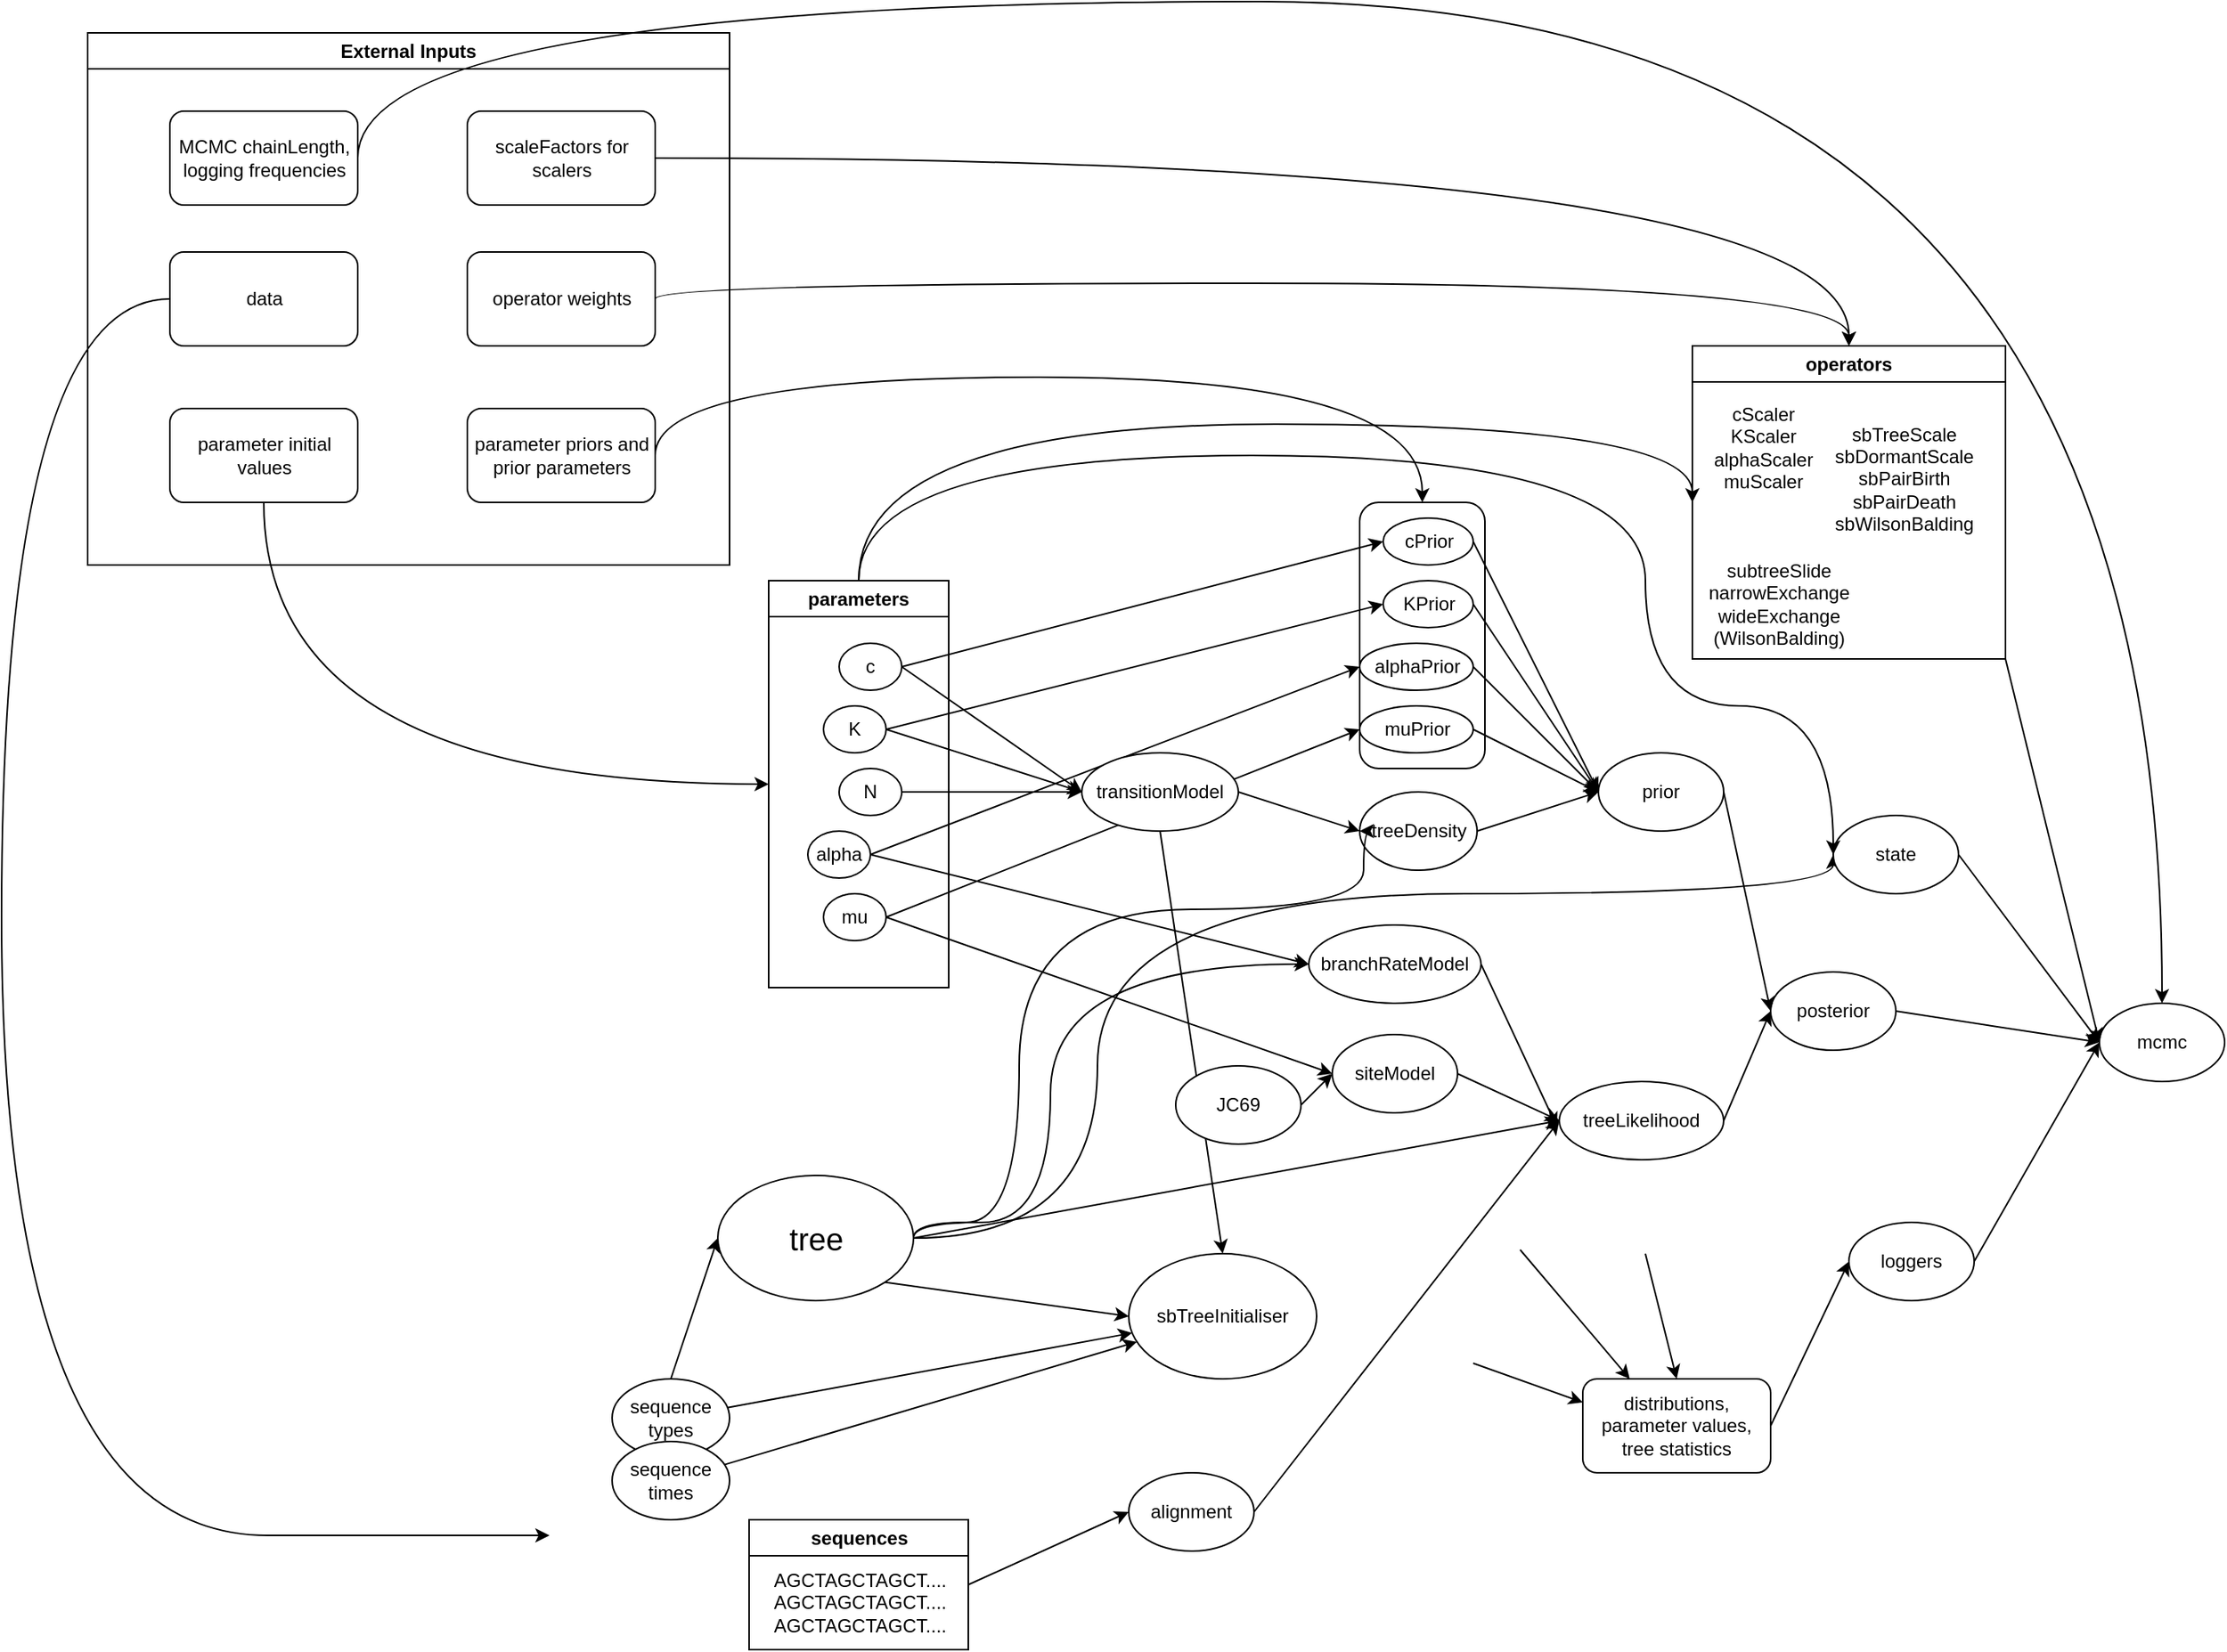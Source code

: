 <mxfile version="24.3.1" type="device">
  <diagram id="R2lEEEUBdFMjLlhIrx00" name="Page-1">
    <mxGraphModel dx="2530" dy="986" grid="1" gridSize="10" guides="1" tooltips="1" connect="1" arrows="1" fold="1" page="1" pageScale="1" pageWidth="850" pageHeight="1100" math="0" shadow="0" extFonts="Permanent Marker^https://fonts.googleapis.com/css?family=Permanent+Marker">
      <root>
        <mxCell id="0" />
        <mxCell id="1" parent="0" />
        <mxCell id="5Jw4eS8SUsvooxoYUkiR-97" value="" style="rounded=1;whiteSpace=wrap;html=1;" vertex="1" parent="1">
          <mxGeometry x="207.5" y="340" width="80" height="170" as="geometry" />
        </mxCell>
        <mxCell id="5Jw4eS8SUsvooxoYUkiR-75" style="edgeStyle=none;rounded=0;orthogonalLoop=1;jettySize=auto;html=1;exitX=0.5;exitY=1;exitDx=0;exitDy=0;entryX=0.5;entryY=0;entryDx=0;entryDy=0;" edge="1" parent="1" source="5Jw4eS8SUsvooxoYUkiR-14" target="5Jw4eS8SUsvooxoYUkiR-74">
          <mxGeometry relative="1" as="geometry" />
        </mxCell>
        <mxCell id="pYI6tK5hPcikcJURv3Pi-1" value="mcmc" style="ellipse;whiteSpace=wrap;html=1;" parent="1" vertex="1">
          <mxGeometry x="680" y="660" width="80" height="50" as="geometry" />
        </mxCell>
        <mxCell id="pYI6tK5hPcikcJURv3Pi-4" style="edgeStyle=none;rounded=0;orthogonalLoop=1;jettySize=auto;html=1;exitX=1;exitY=0.5;exitDx=0;exitDy=0;entryX=0;entryY=0.5;entryDx=0;entryDy=0;" parent="1" source="pYI6tK5hPcikcJURv3Pi-2" target="pYI6tK5hPcikcJURv3Pi-1" edge="1">
          <mxGeometry relative="1" as="geometry" />
        </mxCell>
        <mxCell id="pYI6tK5hPcikcJURv3Pi-2" value="posterior" style="ellipse;whiteSpace=wrap;html=1;" parent="1" vertex="1">
          <mxGeometry x="470" y="640" width="80" height="50" as="geometry" />
        </mxCell>
        <mxCell id="pYI6tK5hPcikcJURv3Pi-19" style="edgeStyle=none;rounded=0;orthogonalLoop=1;jettySize=auto;html=1;exitX=1;exitY=0.5;exitDx=0;exitDy=0;entryX=0;entryY=0.5;entryDx=0;entryDy=0;" parent="1" source="pYI6tK5hPcikcJURv3Pi-5" target="pYI6tK5hPcikcJURv3Pi-2" edge="1">
          <mxGeometry relative="1" as="geometry" />
        </mxCell>
        <mxCell id="pYI6tK5hPcikcJURv3Pi-5" value="treeLikelihood" style="ellipse;whiteSpace=wrap;html=1;" parent="1" vertex="1">
          <mxGeometry x="335" y="710" width="105" height="50" as="geometry" />
        </mxCell>
        <mxCell id="pYI6tK5hPcikcJURv3Pi-21" style="edgeStyle=none;rounded=0;orthogonalLoop=1;jettySize=auto;html=1;exitX=1;exitY=0.5;exitDx=0;exitDy=0;entryX=0;entryY=0.5;entryDx=0;entryDy=0;" parent="1" source="pYI6tK5hPcikcJURv3Pi-6" target="pYI6tK5hPcikcJURv3Pi-2" edge="1">
          <mxGeometry relative="1" as="geometry" />
        </mxCell>
        <mxCell id="pYI6tK5hPcikcJURv3Pi-6" value="prior" style="ellipse;whiteSpace=wrap;html=1;" parent="1" vertex="1">
          <mxGeometry x="360" y="500" width="80" height="50" as="geometry" />
        </mxCell>
        <mxCell id="pYI6tK5hPcikcJURv3Pi-14" style="rounded=0;orthogonalLoop=1;jettySize=auto;html=1;exitX=1;exitY=0.5;exitDx=0;exitDy=0;entryX=0;entryY=0.5;entryDx=0;entryDy=0;" parent="1" source="pYI6tK5hPcikcJURv3Pi-7" target="pYI6tK5hPcikcJURv3Pi-5" edge="1">
          <mxGeometry relative="1" as="geometry">
            <mxPoint x="330" y="700" as="targetPoint" />
          </mxGeometry>
        </mxCell>
        <mxCell id="5Jw4eS8SUsvooxoYUkiR-68" style="edgeStyle=orthogonalEdgeStyle;curved=1;rounded=0;orthogonalLoop=1;jettySize=auto;html=1;exitX=1;exitY=0.5;exitDx=0;exitDy=0;entryX=0;entryY=0.5;entryDx=0;entryDy=0;" edge="1" parent="1" source="pYI6tK5hPcikcJURv3Pi-7" target="pYI6tK5hPcikcJURv3Pi-33">
          <mxGeometry relative="1" as="geometry">
            <Array as="points">
              <mxPoint x="-77" y="800" />
              <mxPoint x="10" y="800" />
              <mxPoint x="10" y="635" />
            </Array>
          </mxGeometry>
        </mxCell>
        <mxCell id="5Jw4eS8SUsvooxoYUkiR-76" style="edgeStyle=none;rounded=0;orthogonalLoop=1;jettySize=auto;html=1;exitX=1;exitY=1;exitDx=0;exitDy=0;entryX=0;entryY=0.5;entryDx=0;entryDy=0;" edge="1" parent="1" source="pYI6tK5hPcikcJURv3Pi-7" target="5Jw4eS8SUsvooxoYUkiR-74">
          <mxGeometry relative="1" as="geometry" />
        </mxCell>
        <mxCell id="5Jw4eS8SUsvooxoYUkiR-82" style="edgeStyle=orthogonalEdgeStyle;curved=1;rounded=0;orthogonalLoop=1;jettySize=auto;html=1;exitX=1;exitY=0.5;exitDx=0;exitDy=0;entryX=0;entryY=0.5;entryDx=0;entryDy=0;" edge="1" parent="1" source="pYI6tK5hPcikcJURv3Pi-7" target="pYI6tK5hPcikcJURv3Pi-22">
          <mxGeometry relative="1" as="geometry">
            <Array as="points">
              <mxPoint x="40" y="810" />
              <mxPoint x="40" y="590" />
              <mxPoint x="510" y="590" />
            </Array>
          </mxGeometry>
        </mxCell>
        <mxCell id="pYI6tK5hPcikcJURv3Pi-7" value="&lt;font style=&quot;font-size: 20px;&quot;&gt;tree&lt;/font&gt;" style="ellipse;whiteSpace=wrap;html=1;" parent="1" vertex="1">
          <mxGeometry x="-202.5" y="770" width="125" height="80" as="geometry" />
        </mxCell>
        <mxCell id="pYI6tK5hPcikcJURv3Pi-13" style="edgeStyle=none;rounded=0;orthogonalLoop=1;jettySize=auto;html=1;exitX=1;exitY=0.5;exitDx=0;exitDy=0;entryX=0;entryY=0.5;entryDx=0;entryDy=0;" parent="1" source="pYI6tK5hPcikcJURv3Pi-8" target="pYI6tK5hPcikcJURv3Pi-5" edge="1">
          <mxGeometry relative="1" as="geometry">
            <mxPoint x="270" y="740" as="targetPoint" />
          </mxGeometry>
        </mxCell>
        <mxCell id="pYI6tK5hPcikcJURv3Pi-8" value="alignment" style="ellipse;whiteSpace=wrap;html=1;" parent="1" vertex="1">
          <mxGeometry x="60" y="960" width="80" height="50" as="geometry" />
        </mxCell>
        <mxCell id="pYI6tK5hPcikcJURv3Pi-17" style="edgeStyle=none;rounded=0;orthogonalLoop=1;jettySize=auto;html=1;exitX=1;exitY=0.5;exitDx=0;exitDy=0;entryX=0;entryY=0.5;entryDx=0;entryDy=0;" parent="1" source="pYI6tK5hPcikcJURv3Pi-11" target="pYI6tK5hPcikcJURv3Pi-5" edge="1">
          <mxGeometry relative="1" as="geometry" />
        </mxCell>
        <mxCell id="pYI6tK5hPcikcJURv3Pi-11" value="siteModel" style="ellipse;whiteSpace=wrap;html=1;" parent="1" vertex="1">
          <mxGeometry x="190" y="680" width="80" height="50" as="geometry" />
        </mxCell>
        <mxCell id="pYI6tK5hPcikcJURv3Pi-15" style="edgeStyle=none;rounded=0;orthogonalLoop=1;jettySize=auto;html=1;exitX=1;exitY=0.5;exitDx=0;exitDy=0;entryX=0;entryY=0.5;entryDx=0;entryDy=0;" parent="1" source="pYI6tK5hPcikcJURv3Pi-12" target="pYI6tK5hPcikcJURv3Pi-11" edge="1">
          <mxGeometry relative="1" as="geometry" />
        </mxCell>
        <mxCell id="pYI6tK5hPcikcJURv3Pi-12" value="JC69" style="ellipse;whiteSpace=wrap;html=1;" parent="1" vertex="1">
          <mxGeometry x="90" y="700" width="80" height="50" as="geometry" />
        </mxCell>
        <mxCell id="pYI6tK5hPcikcJURv3Pi-29" style="edgeStyle=none;rounded=0;orthogonalLoop=1;jettySize=auto;html=1;exitX=1;exitY=0.5;exitDx=0;exitDy=0;entryX=0;entryY=0.5;entryDx=0;entryDy=0;" parent="1" source="pYI6tK5hPcikcJURv3Pi-22" target="pYI6tK5hPcikcJURv3Pi-1" edge="1">
          <mxGeometry relative="1" as="geometry" />
        </mxCell>
        <mxCell id="pYI6tK5hPcikcJURv3Pi-22" value="state" style="ellipse;whiteSpace=wrap;html=1;" parent="1" vertex="1">
          <mxGeometry x="510" y="540" width="80" height="50" as="geometry" />
        </mxCell>
        <mxCell id="pYI6tK5hPcikcJURv3Pi-28" style="edgeStyle=none;rounded=0;orthogonalLoop=1;jettySize=auto;html=1;exitX=1;exitY=0.5;exitDx=0;exitDy=0;entryX=0;entryY=0.5;entryDx=0;entryDy=0;" parent="1" source="pYI6tK5hPcikcJURv3Pi-24" target="pYI6tK5hPcikcJURv3Pi-1" edge="1">
          <mxGeometry relative="1" as="geometry" />
        </mxCell>
        <mxCell id="pYI6tK5hPcikcJURv3Pi-24" value="loggers" style="ellipse;whiteSpace=wrap;html=1;" parent="1" vertex="1">
          <mxGeometry x="520" y="800" width="80" height="50" as="geometry" />
        </mxCell>
        <mxCell id="pYI6tK5hPcikcJURv3Pi-33" value="&lt;span style=&quot;background-color: initial;&quot;&gt;branchRateModel&lt;/span&gt;" style="ellipse;whiteSpace=wrap;html=1;" parent="1" vertex="1">
          <mxGeometry x="175" y="610" width="110" height="50" as="geometry" />
        </mxCell>
        <mxCell id="5Jw4eS8SUsvooxoYUkiR-7" style="edgeStyle=none;rounded=0;orthogonalLoop=1;jettySize=auto;html=1;exitX=1;exitY=0.5;exitDx=0;exitDy=0;entryX=0;entryY=0.5;entryDx=0;entryDy=0;" edge="1" parent="1" source="5Jw4eS8SUsvooxoYUkiR-11" target="pYI6tK5hPcikcJURv3Pi-33">
          <mxGeometry relative="1" as="geometry">
            <mxPoint x="60" y="585" as="sourcePoint" />
          </mxGeometry>
        </mxCell>
        <mxCell id="5Jw4eS8SUsvooxoYUkiR-8" style="edgeStyle=none;rounded=0;orthogonalLoop=1;jettySize=auto;html=1;exitX=1;exitY=0.5;exitDx=0;exitDy=0;entryX=-0.014;entryY=0.58;entryDx=0;entryDy=0;entryPerimeter=0;" edge="1" parent="1" source="pYI6tK5hPcikcJURv3Pi-33" target="pYI6tK5hPcikcJURv3Pi-5">
          <mxGeometry relative="1" as="geometry" />
        </mxCell>
        <mxCell id="5Jw4eS8SUsvooxoYUkiR-12" style="edgeStyle=none;rounded=0;orthogonalLoop=1;jettySize=auto;html=1;exitX=1;exitY=0.5;exitDx=0;exitDy=0;entryX=0;entryY=0.5;entryDx=0;entryDy=0;" edge="1" parent="1" source="5Jw4eS8SUsvooxoYUkiR-10" target="pYI6tK5hPcikcJURv3Pi-11">
          <mxGeometry relative="1" as="geometry" />
        </mxCell>
        <mxCell id="5Jw4eS8SUsvooxoYUkiR-39" style="edgeStyle=none;rounded=0;orthogonalLoop=1;jettySize=auto;html=1;exitX=1;exitY=0.5;exitDx=0;exitDy=0;entryX=0;entryY=0.5;entryDx=0;entryDy=0;" edge="1" parent="1" source="5Jw4eS8SUsvooxoYUkiR-11" target="5Jw4eS8SUsvooxoYUkiR-28">
          <mxGeometry relative="1" as="geometry" />
        </mxCell>
        <mxCell id="5Jw4eS8SUsvooxoYUkiR-15" style="edgeStyle=none;rounded=0;orthogonalLoop=1;jettySize=auto;html=1;exitX=1;exitY=0.5;exitDx=0;exitDy=0;entryX=0;entryY=0.5;entryDx=0;entryDy=0;" edge="1" parent="1" source="5Jw4eS8SUsvooxoYUkiR-13" target="pYI6tK5hPcikcJURv3Pi-6">
          <mxGeometry relative="1" as="geometry" />
        </mxCell>
        <mxCell id="5Jw4eS8SUsvooxoYUkiR-13" value="treeDensity" style="ellipse;whiteSpace=wrap;html=1;" vertex="1" parent="1">
          <mxGeometry x="207.5" y="525" width="75" height="50" as="geometry" />
        </mxCell>
        <mxCell id="5Jw4eS8SUsvooxoYUkiR-17" style="edgeStyle=none;rounded=0;orthogonalLoop=1;jettySize=auto;html=1;exitX=1;exitY=0.5;exitDx=0;exitDy=0;entryX=0;entryY=0.5;entryDx=0;entryDy=0;" edge="1" parent="1" source="5Jw4eS8SUsvooxoYUkiR-14" target="5Jw4eS8SUsvooxoYUkiR-13">
          <mxGeometry relative="1" as="geometry" />
        </mxCell>
        <mxCell id="5Jw4eS8SUsvooxoYUkiR-21" style="edgeStyle=none;rounded=0;orthogonalLoop=1;jettySize=auto;html=1;exitX=1;exitY=0.5;exitDx=0;exitDy=0;entryX=0;entryY=0.5;entryDx=0;entryDy=0;" edge="1" parent="1" source="5Jw4eS8SUsvooxoYUkiR-18" target="5Jw4eS8SUsvooxoYUkiR-14">
          <mxGeometry relative="1" as="geometry" />
        </mxCell>
        <mxCell id="5Jw4eS8SUsvooxoYUkiR-36" style="edgeStyle=none;rounded=0;orthogonalLoop=1;jettySize=auto;html=1;exitX=1;exitY=0.5;exitDx=0;exitDy=0;entryX=0;entryY=0.5;entryDx=0;entryDy=0;" edge="1" parent="1" source="5Jw4eS8SUsvooxoYUkiR-18" target="5Jw4eS8SUsvooxoYUkiR-25">
          <mxGeometry relative="1" as="geometry" />
        </mxCell>
        <mxCell id="5Jw4eS8SUsvooxoYUkiR-18" value="c" style="ellipse;whiteSpace=wrap;html=1;" vertex="1" parent="1">
          <mxGeometry x="-125" y="430" width="40" height="30" as="geometry" />
        </mxCell>
        <mxCell id="5Jw4eS8SUsvooxoYUkiR-22" style="edgeStyle=none;rounded=0;orthogonalLoop=1;jettySize=auto;html=1;exitX=1;exitY=0.5;exitDx=0;exitDy=0;entryX=0;entryY=0.5;entryDx=0;entryDy=0;" edge="1" parent="1" source="5Jw4eS8SUsvooxoYUkiR-19" target="5Jw4eS8SUsvooxoYUkiR-14">
          <mxGeometry relative="1" as="geometry" />
        </mxCell>
        <mxCell id="5Jw4eS8SUsvooxoYUkiR-37" style="edgeStyle=none;rounded=0;orthogonalLoop=1;jettySize=auto;html=1;exitX=1;exitY=0.5;exitDx=0;exitDy=0;entryX=0;entryY=0.5;entryDx=0;entryDy=0;" edge="1" parent="1" source="5Jw4eS8SUsvooxoYUkiR-19" target="5Jw4eS8SUsvooxoYUkiR-26">
          <mxGeometry relative="1" as="geometry" />
        </mxCell>
        <mxCell id="5Jw4eS8SUsvooxoYUkiR-19" value="K" style="ellipse;whiteSpace=wrap;html=1;" vertex="1" parent="1">
          <mxGeometry x="-135" y="470" width="40" height="30" as="geometry" />
        </mxCell>
        <mxCell id="5Jw4eS8SUsvooxoYUkiR-23" style="edgeStyle=none;rounded=0;orthogonalLoop=1;jettySize=auto;html=1;exitX=1;exitY=0.5;exitDx=0;exitDy=0;entryX=0;entryY=0.5;entryDx=0;entryDy=0;" edge="1" parent="1" source="5Jw4eS8SUsvooxoYUkiR-20" target="5Jw4eS8SUsvooxoYUkiR-14">
          <mxGeometry relative="1" as="geometry" />
        </mxCell>
        <mxCell id="5Jw4eS8SUsvooxoYUkiR-20" value="N" style="ellipse;whiteSpace=wrap;html=1;" vertex="1" parent="1">
          <mxGeometry x="-125" y="510" width="40" height="30" as="geometry" />
        </mxCell>
        <mxCell id="5Jw4eS8SUsvooxoYUkiR-35" style="edgeStyle=none;rounded=0;orthogonalLoop=1;jettySize=auto;html=1;exitX=1;exitY=0.5;exitDx=0;exitDy=0;entryX=0;entryY=0.5;entryDx=0;entryDy=0;" edge="1" parent="1" source="5Jw4eS8SUsvooxoYUkiR-25" target="pYI6tK5hPcikcJURv3Pi-6">
          <mxGeometry relative="1" as="geometry" />
        </mxCell>
        <mxCell id="5Jw4eS8SUsvooxoYUkiR-25" value="cPrior" style="ellipse;whiteSpace=wrap;html=1;" vertex="1" parent="1">
          <mxGeometry x="222.5" y="350" width="57.5" height="30" as="geometry" />
        </mxCell>
        <mxCell id="5Jw4eS8SUsvooxoYUkiR-34" style="edgeStyle=none;rounded=0;orthogonalLoop=1;jettySize=auto;html=1;exitX=1;exitY=0.5;exitDx=0;exitDy=0;entryX=0;entryY=0.5;entryDx=0;entryDy=0;" edge="1" parent="1" source="5Jw4eS8SUsvooxoYUkiR-26" target="pYI6tK5hPcikcJURv3Pi-6">
          <mxGeometry relative="1" as="geometry" />
        </mxCell>
        <mxCell id="5Jw4eS8SUsvooxoYUkiR-26" value="KPrior" style="ellipse;whiteSpace=wrap;html=1;" vertex="1" parent="1">
          <mxGeometry x="222.5" y="390" width="57.5" height="30" as="geometry" />
        </mxCell>
        <mxCell id="5Jw4eS8SUsvooxoYUkiR-33" style="edgeStyle=none;rounded=0;orthogonalLoop=1;jettySize=auto;html=1;exitX=1;exitY=0.5;exitDx=0;exitDy=0;entryX=0;entryY=0.5;entryDx=0;entryDy=0;" edge="1" parent="1" source="5Jw4eS8SUsvooxoYUkiR-28" target="pYI6tK5hPcikcJURv3Pi-6">
          <mxGeometry relative="1" as="geometry" />
        </mxCell>
        <mxCell id="5Jw4eS8SUsvooxoYUkiR-28" value="alphaPrior" style="ellipse;whiteSpace=wrap;html=1;" vertex="1" parent="1">
          <mxGeometry x="207.5" y="430" width="72.5" height="30" as="geometry" />
        </mxCell>
        <mxCell id="5Jw4eS8SUsvooxoYUkiR-31" style="edgeStyle=none;rounded=0;orthogonalLoop=1;jettySize=auto;html=1;exitX=1;exitY=0.5;exitDx=0;exitDy=0;entryX=0;entryY=0.5;entryDx=0;entryDy=0;" edge="1" parent="1" source="5Jw4eS8SUsvooxoYUkiR-29" target="pYI6tK5hPcikcJURv3Pi-6">
          <mxGeometry relative="1" as="geometry" />
        </mxCell>
        <mxCell id="5Jw4eS8SUsvooxoYUkiR-29" value="muPrior" style="ellipse;whiteSpace=wrap;html=1;" vertex="1" parent="1">
          <mxGeometry x="207.5" y="470" width="72.5" height="30" as="geometry" />
        </mxCell>
        <mxCell id="5Jw4eS8SUsvooxoYUkiR-83" style="edgeStyle=orthogonalEdgeStyle;curved=1;rounded=0;orthogonalLoop=1;jettySize=auto;html=1;exitX=0.5;exitY=0;exitDx=0;exitDy=0;entryX=0;entryY=0.5;entryDx=0;entryDy=0;" edge="1" parent="1" source="5Jw4eS8SUsvooxoYUkiR-44" target="pYI6tK5hPcikcJURv3Pi-22">
          <mxGeometry relative="1" as="geometry">
            <Array as="points">
              <mxPoint x="-113" y="310" />
              <mxPoint x="390" y="310" />
              <mxPoint x="390" y="470" />
              <mxPoint x="510" y="470" />
            </Array>
          </mxGeometry>
        </mxCell>
        <mxCell id="5Jw4eS8SUsvooxoYUkiR-84" style="edgeStyle=orthogonalEdgeStyle;curved=1;rounded=0;orthogonalLoop=1;jettySize=auto;html=1;exitX=0.5;exitY=0;exitDx=0;exitDy=0;entryX=0;entryY=0.5;entryDx=0;entryDy=0;" edge="1" parent="1" source="5Jw4eS8SUsvooxoYUkiR-44" target="5Jw4eS8SUsvooxoYUkiR-49">
          <mxGeometry relative="1" as="geometry">
            <Array as="points">
              <mxPoint x="-112" y="290" />
              <mxPoint x="420" y="290" />
            </Array>
          </mxGeometry>
        </mxCell>
        <mxCell id="5Jw4eS8SUsvooxoYUkiR-44" value="parameters" style="swimlane;whiteSpace=wrap;html=1;" vertex="1" parent="1">
          <mxGeometry x="-170" y="390" width="115" height="260" as="geometry" />
        </mxCell>
        <mxCell id="5Jw4eS8SUsvooxoYUkiR-10" value="mu" style="ellipse;whiteSpace=wrap;html=1;" vertex="1" parent="5Jw4eS8SUsvooxoYUkiR-44">
          <mxGeometry x="35" y="200" width="40" height="30" as="geometry" />
        </mxCell>
        <mxCell id="5Jw4eS8SUsvooxoYUkiR-11" value="alpha" style="ellipse;whiteSpace=wrap;html=1;" vertex="1" parent="5Jw4eS8SUsvooxoYUkiR-44">
          <mxGeometry x="25" y="160" width="40" height="30" as="geometry" />
        </mxCell>
        <mxCell id="5Jw4eS8SUsvooxoYUkiR-61" style="edgeStyle=none;rounded=0;orthogonalLoop=1;jettySize=auto;html=1;exitX=1;exitY=1;exitDx=0;exitDy=0;entryX=0;entryY=0.5;entryDx=0;entryDy=0;" edge="1" parent="1" source="5Jw4eS8SUsvooxoYUkiR-49" target="pYI6tK5hPcikcJURv3Pi-1">
          <mxGeometry relative="1" as="geometry" />
        </mxCell>
        <mxCell id="5Jw4eS8SUsvooxoYUkiR-49" value="operators" style="swimlane;whiteSpace=wrap;html=1;" vertex="1" parent="1">
          <mxGeometry x="420" y="240" width="200" height="200" as="geometry" />
        </mxCell>
        <mxCell id="5Jw4eS8SUsvooxoYUkiR-50" value="cScaler&lt;div&gt;KScaler&lt;/div&gt;&lt;div&gt;alphaScaler&lt;/div&gt;&lt;div&gt;muScaler&lt;/div&gt;" style="text;html=1;align=center;verticalAlign=middle;resizable=0;points=[];autosize=1;strokeColor=none;fillColor=none;" vertex="1" parent="5Jw4eS8SUsvooxoYUkiR-49">
          <mxGeometry y="30" width="90" height="70" as="geometry" />
        </mxCell>
        <mxCell id="5Jw4eS8SUsvooxoYUkiR-55" value="sbTreeScale&lt;div&gt;sbDormantScale&lt;/div&gt;&lt;div&gt;sbPairBirth&lt;/div&gt;&lt;div&gt;sbPairDeath&lt;/div&gt;&lt;div&gt;sbWilsonBalding&lt;/div&gt;" style="text;html=1;align=center;verticalAlign=middle;resizable=0;points=[];autosize=1;strokeColor=none;fillColor=none;" vertex="1" parent="5Jw4eS8SUsvooxoYUkiR-49">
          <mxGeometry x="80" y="40" width="110" height="90" as="geometry" />
        </mxCell>
        <mxCell id="5Jw4eS8SUsvooxoYUkiR-56" value="subtreeSlide&lt;div&gt;narrowExchange&lt;/div&gt;&lt;div&gt;wideExchange&lt;/div&gt;&lt;div&gt;(WilsonBalding)&lt;/div&gt;" style="text;html=1;align=center;verticalAlign=middle;resizable=0;points=[];autosize=1;strokeColor=none;fillColor=none;" vertex="1" parent="5Jw4eS8SUsvooxoYUkiR-49">
          <mxGeometry y="130" width="110" height="70" as="geometry" />
        </mxCell>
        <mxCell id="5Jw4eS8SUsvooxoYUkiR-65" style="edgeStyle=none;rounded=0;orthogonalLoop=1;jettySize=auto;html=1;exitX=1;exitY=0.5;exitDx=0;exitDy=0;entryX=0;entryY=0.5;entryDx=0;entryDy=0;" edge="1" parent="1" source="5Jw4eS8SUsvooxoYUkiR-64" target="pYI6tK5hPcikcJURv3Pi-8">
          <mxGeometry relative="1" as="geometry" />
        </mxCell>
        <mxCell id="5Jw4eS8SUsvooxoYUkiR-64" value="sequences" style="swimlane;whiteSpace=wrap;html=1;" vertex="1" parent="1">
          <mxGeometry x="-182.5" y="990" width="140" height="83" as="geometry" />
        </mxCell>
        <mxCell id="5Jw4eS8SUsvooxoYUkiR-102" value="AGCTAGCTAGCT....&lt;div&gt;AGCTAGCTAGCT....&lt;br&gt;&lt;/div&gt;&lt;div&gt;AGCTAGCTAGCT....&lt;br&gt;&lt;/div&gt;" style="text;html=1;align=center;verticalAlign=middle;resizable=0;points=[];autosize=1;strokeColor=none;fillColor=none;" vertex="1" parent="5Jw4eS8SUsvooxoYUkiR-64">
          <mxGeometry x="5" y="23" width="130" height="60" as="geometry" />
        </mxCell>
        <mxCell id="5Jw4eS8SUsvooxoYUkiR-70" style="edgeStyle=orthogonalEdgeStyle;curved=1;rounded=0;orthogonalLoop=1;jettySize=auto;html=1;exitX=1;exitY=0.5;exitDx=0;exitDy=0;entryX=0;entryY=0.5;entryDx=0;entryDy=0;" edge="1" parent="1" source="pYI6tK5hPcikcJURv3Pi-7" target="5Jw4eS8SUsvooxoYUkiR-13">
          <mxGeometry relative="1" as="geometry">
            <Array as="points">
              <mxPoint x="-77" y="800" />
              <mxPoint x="-10" y="800" />
              <mxPoint x="-10" y="600" />
              <mxPoint x="210" y="600" />
            </Array>
          </mxGeometry>
        </mxCell>
        <mxCell id="5Jw4eS8SUsvooxoYUkiR-72" value="" style="edgeStyle=none;rounded=0;orthogonalLoop=1;jettySize=auto;html=1;exitX=1;exitY=0.5;exitDx=0;exitDy=0;entryX=0;entryY=0.5;entryDx=0;entryDy=0;" edge="1" parent="1" source="5Jw4eS8SUsvooxoYUkiR-10" target="5Jw4eS8SUsvooxoYUkiR-29">
          <mxGeometry relative="1" as="geometry">
            <mxPoint x="-30" y="625" as="sourcePoint" />
            <mxPoint x="213" y="505" as="targetPoint" />
          </mxGeometry>
        </mxCell>
        <mxCell id="5Jw4eS8SUsvooxoYUkiR-14" value="transitionModel" style="ellipse;whiteSpace=wrap;html=1;" vertex="1" parent="1">
          <mxGeometry x="30" y="500" width="100" height="50" as="geometry" />
        </mxCell>
        <mxCell id="5Jw4eS8SUsvooxoYUkiR-74" value="sbTreeInitialiser" style="ellipse;whiteSpace=wrap;html=1;" vertex="1" parent="1">
          <mxGeometry x="60" y="820" width="120" height="80" as="geometry" />
        </mxCell>
        <mxCell id="5Jw4eS8SUsvooxoYUkiR-80" value="" style="edgeStyle=none;rounded=0;orthogonalLoop=1;jettySize=auto;html=1;" edge="1" parent="1" source="5Jw4eS8SUsvooxoYUkiR-77" target="5Jw4eS8SUsvooxoYUkiR-74">
          <mxGeometry relative="1" as="geometry" />
        </mxCell>
        <mxCell id="5Jw4eS8SUsvooxoYUkiR-81" style="edgeStyle=none;rounded=0;orthogonalLoop=1;jettySize=auto;html=1;exitX=0.5;exitY=0;exitDx=0;exitDy=0;entryX=0;entryY=0.5;entryDx=0;entryDy=0;" edge="1" parent="1" source="5Jw4eS8SUsvooxoYUkiR-77" target="pYI6tK5hPcikcJURv3Pi-7">
          <mxGeometry relative="1" as="geometry" />
        </mxCell>
        <mxCell id="5Jw4eS8SUsvooxoYUkiR-77" value="sequence&lt;div&gt;types&lt;/div&gt;" style="ellipse;whiteSpace=wrap;html=1;" vertex="1" parent="1">
          <mxGeometry x="-270" y="900" width="75" height="50" as="geometry" />
        </mxCell>
        <mxCell id="5Jw4eS8SUsvooxoYUkiR-79" value="" style="edgeStyle=none;rounded=0;orthogonalLoop=1;jettySize=auto;html=1;" edge="1" parent="1" source="5Jw4eS8SUsvooxoYUkiR-78" target="5Jw4eS8SUsvooxoYUkiR-74">
          <mxGeometry relative="1" as="geometry" />
        </mxCell>
        <mxCell id="5Jw4eS8SUsvooxoYUkiR-78" value="sequence&lt;div&gt;times&lt;/div&gt;" style="ellipse;whiteSpace=wrap;html=1;" vertex="1" parent="1">
          <mxGeometry x="-270" y="940" width="75" height="50" as="geometry" />
        </mxCell>
        <mxCell id="5Jw4eS8SUsvooxoYUkiR-87" style="edgeStyle=none;rounded=0;orthogonalLoop=1;jettySize=auto;html=1;exitX=1;exitY=0.5;exitDx=0;exitDy=0;entryX=0;entryY=0.5;entryDx=0;entryDy=0;" edge="1" parent="1" source="5Jw4eS8SUsvooxoYUkiR-85" target="pYI6tK5hPcikcJURv3Pi-24">
          <mxGeometry relative="1" as="geometry" />
        </mxCell>
        <mxCell id="5Jw4eS8SUsvooxoYUkiR-85" value="distributions,&lt;div&gt;parameter values,&lt;/div&gt;&lt;div&gt;tree statistics&lt;/div&gt;" style="rounded=1;whiteSpace=wrap;html=1;" vertex="1" parent="1">
          <mxGeometry x="350" y="900" width="120" height="60" as="geometry" />
        </mxCell>
        <mxCell id="5Jw4eS8SUsvooxoYUkiR-89" value="" style="endArrow=classic;html=1;rounded=0;entryX=0;entryY=0.25;entryDx=0;entryDy=0;" edge="1" parent="1" target="5Jw4eS8SUsvooxoYUkiR-85">
          <mxGeometry width="50" height="50" relative="1" as="geometry">
            <mxPoint x="280" y="890" as="sourcePoint" />
            <mxPoint x="325" y="880" as="targetPoint" />
          </mxGeometry>
        </mxCell>
        <mxCell id="5Jw4eS8SUsvooxoYUkiR-90" value="" style="endArrow=classic;html=1;rounded=0;entryX=0.25;entryY=0;entryDx=0;entryDy=0;" edge="1" parent="1" target="5Jw4eS8SUsvooxoYUkiR-85">
          <mxGeometry width="50" height="50" relative="1" as="geometry">
            <mxPoint x="310" y="817.5" as="sourcePoint" />
            <mxPoint x="375" y="832.5" as="targetPoint" />
          </mxGeometry>
        </mxCell>
        <mxCell id="5Jw4eS8SUsvooxoYUkiR-91" value="" style="endArrow=classic;html=1;rounded=0;entryX=0.5;entryY=0;entryDx=0;entryDy=0;" edge="1" parent="1" target="5Jw4eS8SUsvooxoYUkiR-85">
          <mxGeometry width="50" height="50" relative="1" as="geometry">
            <mxPoint x="390" y="820" as="sourcePoint" />
            <mxPoint x="420" y="842.5" as="targetPoint" />
          </mxGeometry>
        </mxCell>
        <mxCell id="5Jw4eS8SUsvooxoYUkiR-94" value="External&amp;nbsp;&lt;span style=&quot;background-color: initial;&quot;&gt;Inputs&lt;/span&gt;" style="swimlane;whiteSpace=wrap;html=1;" vertex="1" parent="1">
          <mxGeometry x="-605" y="40" width="410" height="340" as="geometry" />
        </mxCell>
        <mxCell id="5Jw4eS8SUsvooxoYUkiR-95" value="parameter initial values" style="rounded=1;whiteSpace=wrap;html=1;" vertex="1" parent="5Jw4eS8SUsvooxoYUkiR-94">
          <mxGeometry x="52.5" y="240" width="120" height="60" as="geometry" />
        </mxCell>
        <mxCell id="5Jw4eS8SUsvooxoYUkiR-98" value="operator weights" style="rounded=1;whiteSpace=wrap;html=1;" vertex="1" parent="5Jw4eS8SUsvooxoYUkiR-94">
          <mxGeometry x="242.5" y="140" width="120" height="60" as="geometry" />
        </mxCell>
        <mxCell id="5Jw4eS8SUsvooxoYUkiR-107" style="edgeStyle=orthogonalEdgeStyle;curved=1;rounded=0;orthogonalLoop=1;jettySize=auto;html=1;exitX=0;exitY=0.5;exitDx=0;exitDy=0;" edge="1" parent="5Jw4eS8SUsvooxoYUkiR-94" source="5Jw4eS8SUsvooxoYUkiR-100">
          <mxGeometry relative="1" as="geometry">
            <mxPoint x="295" y="960" as="targetPoint" />
            <Array as="points">
              <mxPoint x="-55" y="170" />
              <mxPoint x="-55" y="960" />
              <mxPoint x="285" y="960" />
            </Array>
          </mxGeometry>
        </mxCell>
        <mxCell id="5Jw4eS8SUsvooxoYUkiR-100" value="data" style="rounded=1;whiteSpace=wrap;html=1;" vertex="1" parent="5Jw4eS8SUsvooxoYUkiR-94">
          <mxGeometry x="52.5" y="140" width="120" height="60" as="geometry" />
        </mxCell>
        <mxCell id="5Jw4eS8SUsvooxoYUkiR-101" value="MCMC chainLength, logging frequencies" style="rounded=1;whiteSpace=wrap;html=1;" vertex="1" parent="5Jw4eS8SUsvooxoYUkiR-94">
          <mxGeometry x="52.5" y="50" width="120" height="60" as="geometry" />
        </mxCell>
        <mxCell id="5Jw4eS8SUsvooxoYUkiR-104" style="edgeStyle=orthogonalEdgeStyle;curved=1;rounded=0;orthogonalLoop=1;jettySize=auto;html=1;exitX=1;exitY=0.5;exitDx=0;exitDy=0;" edge="1" parent="5Jw4eS8SUsvooxoYUkiR-94" source="5Jw4eS8SUsvooxoYUkiR-99">
          <mxGeometry relative="1" as="geometry">
            <mxPoint x="1125" y="200" as="targetPoint" />
          </mxGeometry>
        </mxCell>
        <mxCell id="5Jw4eS8SUsvooxoYUkiR-99" value="scaleFactors for scalers" style="rounded=1;whiteSpace=wrap;html=1;" vertex="1" parent="5Jw4eS8SUsvooxoYUkiR-94">
          <mxGeometry x="242.5" y="50" width="120" height="60" as="geometry" />
        </mxCell>
        <mxCell id="5Jw4eS8SUsvooxoYUkiR-96" value="parameter priors and prior parameters" style="rounded=1;whiteSpace=wrap;html=1;" vertex="1" parent="5Jw4eS8SUsvooxoYUkiR-94">
          <mxGeometry x="242.5" y="240" width="120" height="60" as="geometry" />
        </mxCell>
        <mxCell id="5Jw4eS8SUsvooxoYUkiR-103" style="edgeStyle=orthogonalEdgeStyle;curved=1;rounded=0;orthogonalLoop=1;jettySize=auto;html=1;exitX=1;exitY=0.5;exitDx=0;exitDy=0;entryX=0.5;entryY=0;entryDx=0;entryDy=0;" edge="1" parent="1" source="5Jw4eS8SUsvooxoYUkiR-98" target="5Jw4eS8SUsvooxoYUkiR-49">
          <mxGeometry relative="1" as="geometry">
            <Array as="points">
              <mxPoint x="-242" y="200" />
              <mxPoint x="520" y="200" />
            </Array>
          </mxGeometry>
        </mxCell>
        <mxCell id="5Jw4eS8SUsvooxoYUkiR-105" style="edgeStyle=orthogonalEdgeStyle;curved=1;rounded=0;orthogonalLoop=1;jettySize=auto;html=1;exitX=0.5;exitY=1;exitDx=0;exitDy=0;entryX=0;entryY=0.5;entryDx=0;entryDy=0;" edge="1" parent="1" source="5Jw4eS8SUsvooxoYUkiR-95" target="5Jw4eS8SUsvooxoYUkiR-44">
          <mxGeometry relative="1" as="geometry" />
        </mxCell>
        <mxCell id="5Jw4eS8SUsvooxoYUkiR-106" style="edgeStyle=orthogonalEdgeStyle;curved=1;rounded=0;orthogonalLoop=1;jettySize=auto;html=1;exitX=1;exitY=0.5;exitDx=0;exitDy=0;entryX=0.5;entryY=0;entryDx=0;entryDy=0;" edge="1" parent="1" source="5Jw4eS8SUsvooxoYUkiR-96" target="5Jw4eS8SUsvooxoYUkiR-97">
          <mxGeometry relative="1" as="geometry">
            <Array as="points">
              <mxPoint x="-242" y="260" />
              <mxPoint x="247" y="260" />
            </Array>
          </mxGeometry>
        </mxCell>
        <mxCell id="5Jw4eS8SUsvooxoYUkiR-108" style="edgeStyle=orthogonalEdgeStyle;curved=1;rounded=0;orthogonalLoop=1;jettySize=auto;html=1;exitX=1;exitY=0.5;exitDx=0;exitDy=0;entryX=0.5;entryY=0;entryDx=0;entryDy=0;" edge="1" parent="1" source="5Jw4eS8SUsvooxoYUkiR-101" target="pYI6tK5hPcikcJURv3Pi-1">
          <mxGeometry relative="1" as="geometry">
            <Array as="points">
              <mxPoint x="-432" y="20" />
              <mxPoint x="720" y="20" />
            </Array>
          </mxGeometry>
        </mxCell>
      </root>
    </mxGraphModel>
  </diagram>
</mxfile>
